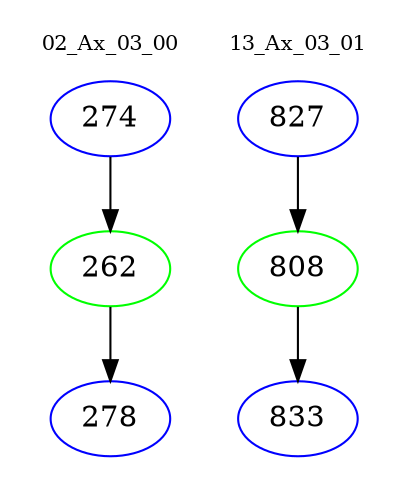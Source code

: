 digraph{
subgraph cluster_0 {
color = white
label = "02_Ax_03_00";
fontsize=10;
T0_274 [label="274", color="blue"]
T0_274 -> T0_262 [color="black"]
T0_262 [label="262", color="green"]
T0_262 -> T0_278 [color="black"]
T0_278 [label="278", color="blue"]
}
subgraph cluster_1 {
color = white
label = "13_Ax_03_01";
fontsize=10;
T1_827 [label="827", color="blue"]
T1_827 -> T1_808 [color="black"]
T1_808 [label="808", color="green"]
T1_808 -> T1_833 [color="black"]
T1_833 [label="833", color="blue"]
}
}
